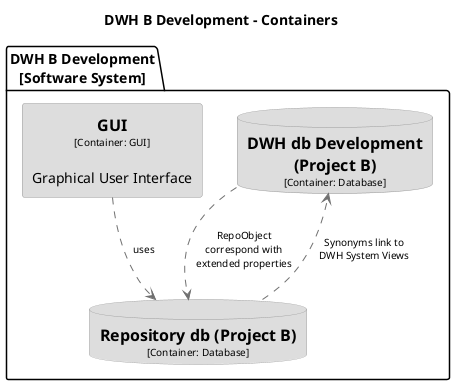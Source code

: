 @startuml(id=DWHBDevelopment-Container)
title DWH B Development - Containers

skinparam {
  shadowing false
  arrowFontSize 10
  defaultTextAlignment center
  wrapWidth 200
  maxMessageSize 100
}
hide stereotype
top to bottom direction
skinparam database<<5>> {
  BackgroundColor #dddddd
  FontColor #000000
  BorderColor #9A9A9A
}
skinparam database<<17>> {
  BackgroundColor #dddddd
  FontColor #000000
  BorderColor #9A9A9A
}
skinparam rectangle<<21>> {
  BackgroundColor #dddddd
  FontColor #000000
  BorderColor #9A9A9A
}
package "DWH B Development\n[Software System]" {
  database "==DWH db Development (Project B)\n<size:10>[Container: Database]</size>" <<17>> as 17
  rectangle "==GUI\n<size:10>[Container: GUI]</size>\n\nGraphical User Interface" <<21>> as 21
  database "==Repository db (Project B)\n<size:10>[Container: Database]</size>" <<5>> as 5
}
17 .[#707070].> 5 : "RepoObject correspond with extended properties"
21 .[#707070].> 5 : "uses"
5 .[#707070].> 17 : "Synonyms link to DWH System Views"
@enduml